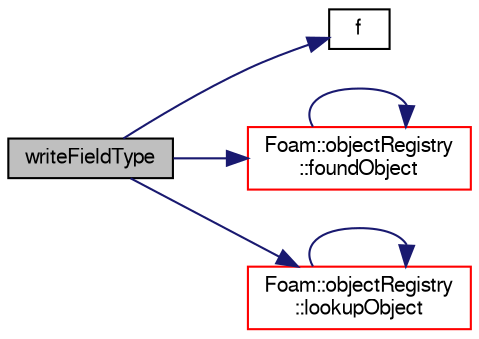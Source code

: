 digraph "writeFieldType"
{
  bgcolor="transparent";
  edge [fontname="FreeSans",fontsize="10",labelfontname="FreeSans",labelfontsize="10"];
  node [fontname="FreeSans",fontsize="10",shape=record];
  rankdir="LR";
  Node416 [label="writeFieldType",height=0.2,width=0.4,color="black", fillcolor="grey75", style="filled", fontcolor="black"];
  Node416 -> Node417 [color="midnightblue",fontsize="10",style="solid",fontname="FreeSans"];
  Node417 [label="f",height=0.2,width=0.4,color="black",URL="$a17900.html#a888be93833ac7a23170555c69c690288"];
  Node416 -> Node418 [color="midnightblue",fontsize="10",style="solid",fontname="FreeSans"];
  Node418 [label="Foam::objectRegistry\l::foundObject",height=0.2,width=0.4,color="red",URL="$a26326.html#afb1fd730975d12fa5bcd4252fbf2b92c",tooltip="Is the named Type found? "];
  Node418 -> Node418 [color="midnightblue",fontsize="10",style="solid",fontname="FreeSans"];
  Node416 -> Node429 [color="midnightblue",fontsize="10",style="solid",fontname="FreeSans"];
  Node429 [label="Foam::objectRegistry\l::lookupObject",height=0.2,width=0.4,color="red",URL="$a26326.html#a8b49296f8410366342c524250612c2aa",tooltip="Lookup and return the object of the given Type. "];
  Node429 -> Node429 [color="midnightblue",fontsize="10",style="solid",fontname="FreeSans"];
}
